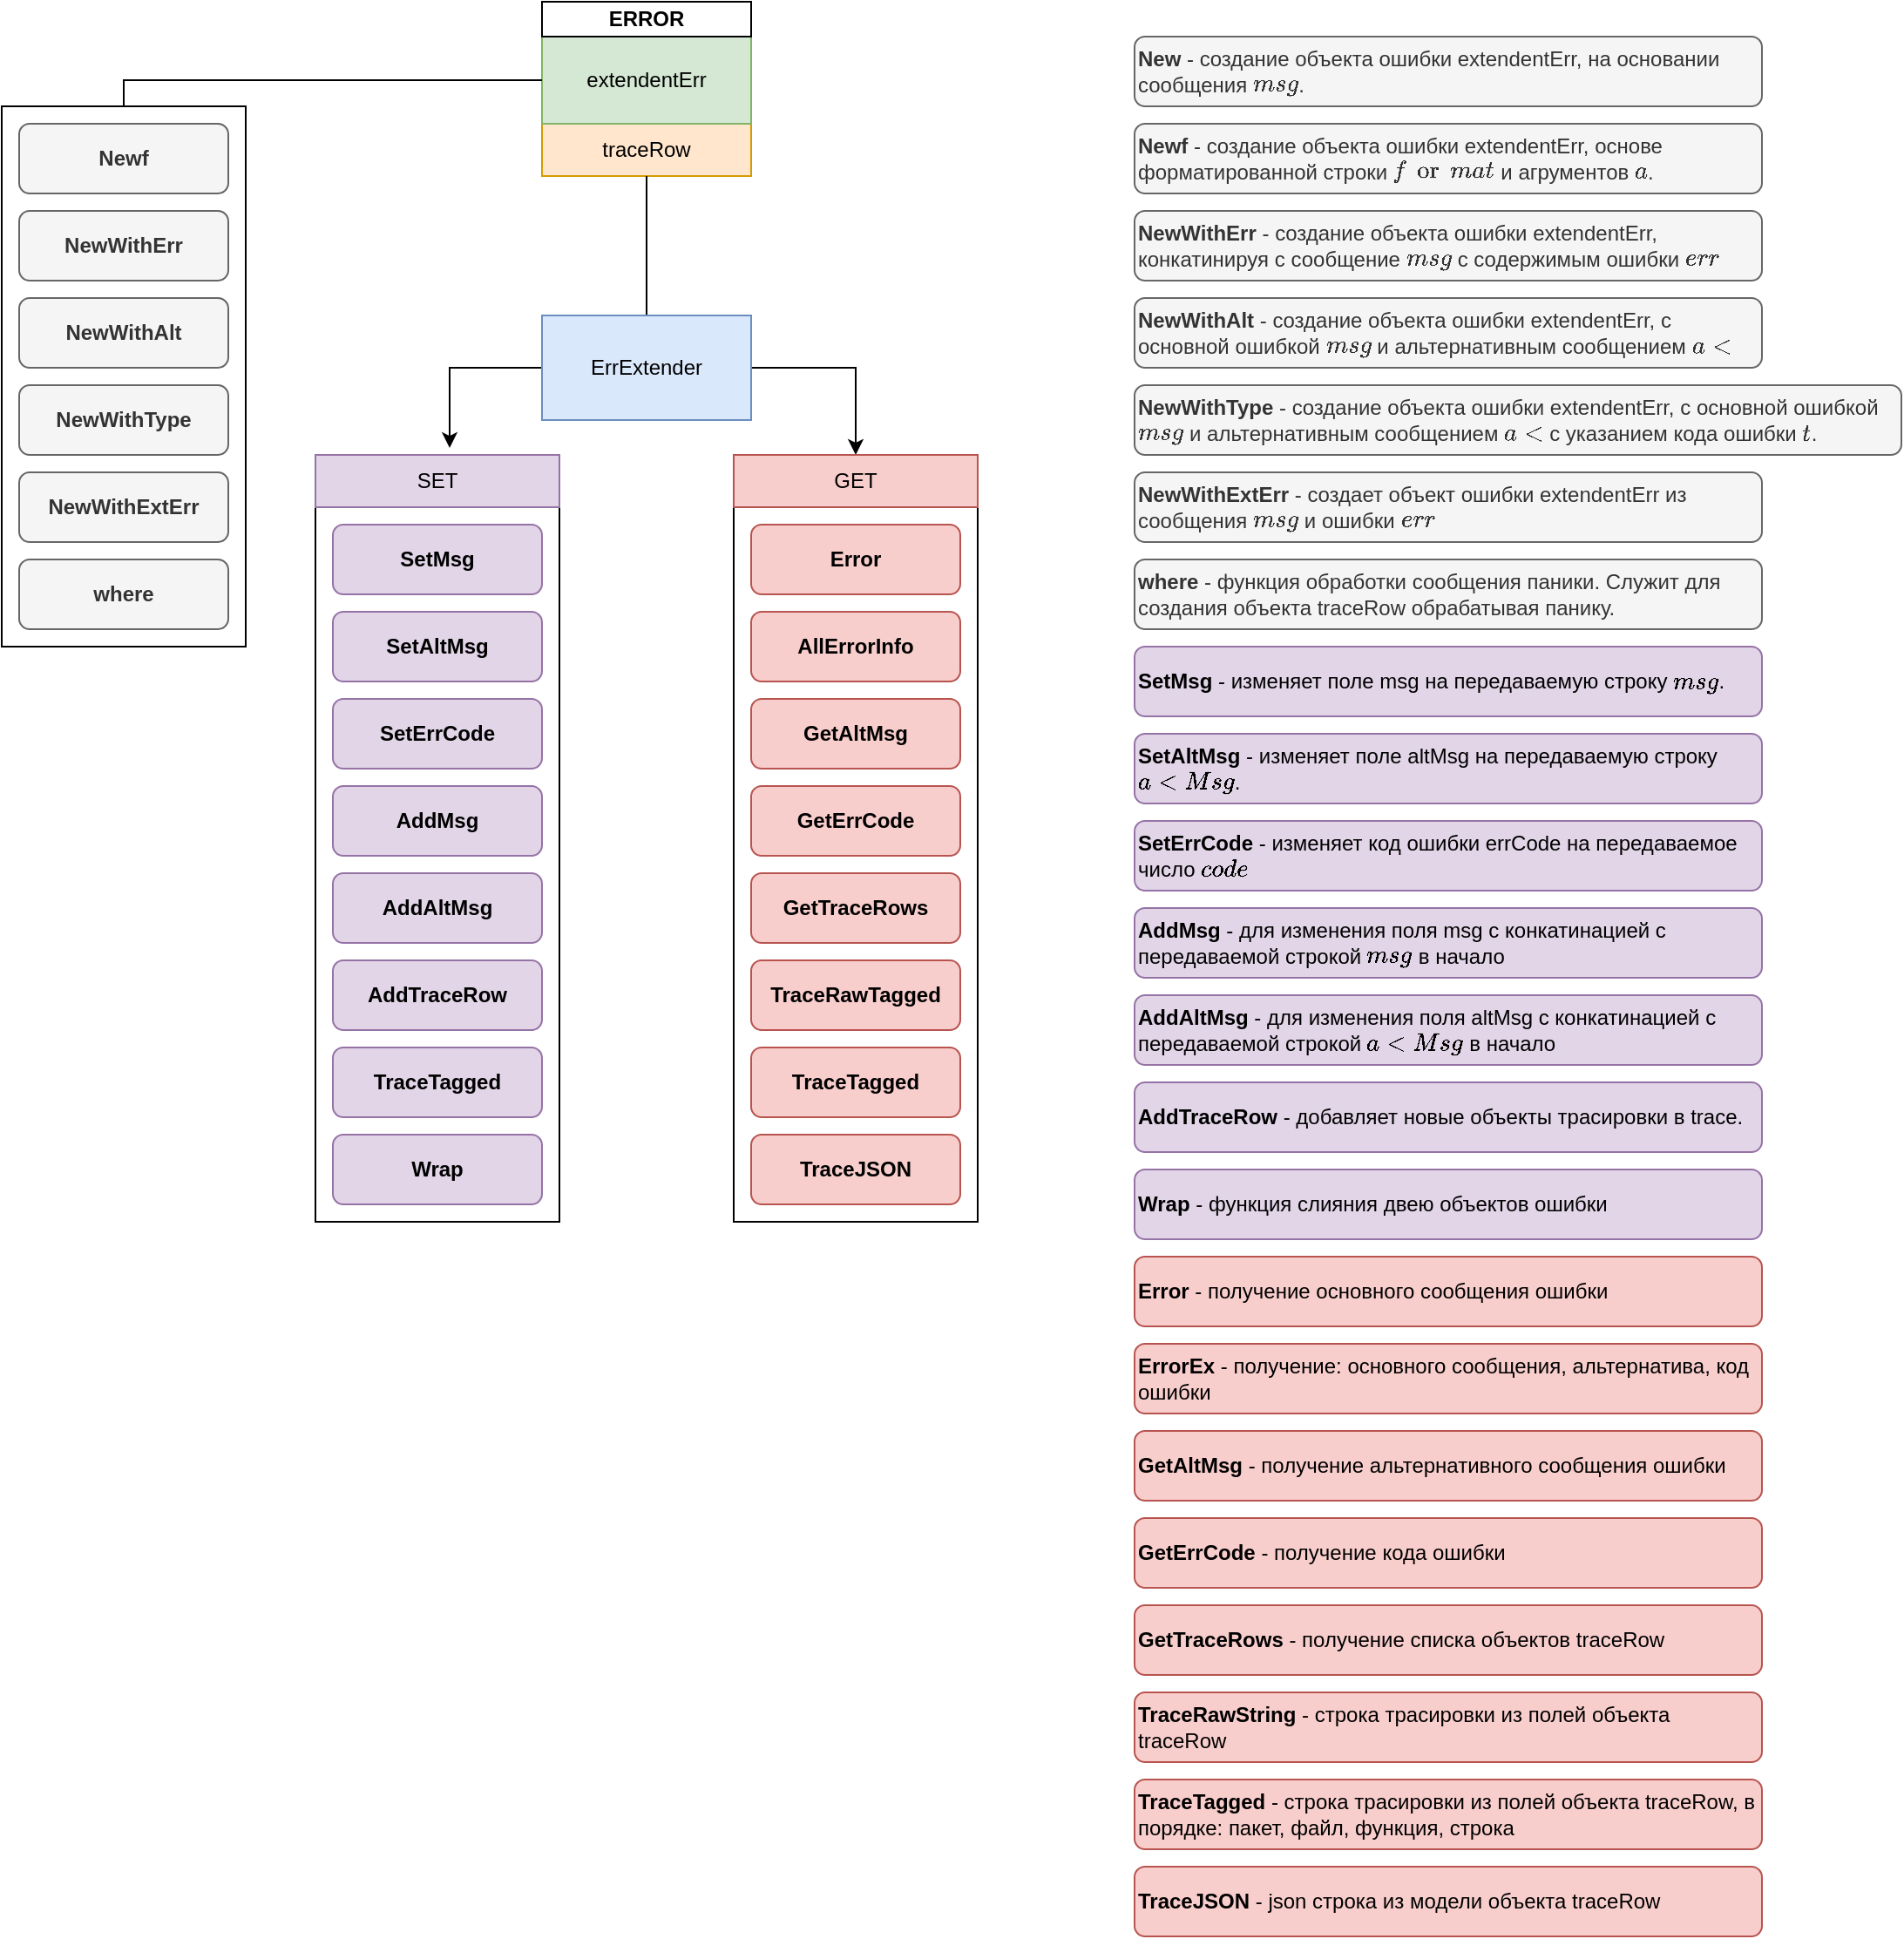 <mxfile version="15.4.0" type="device"><diagram id="gapxTEu8qHLDdO6_Mc4F" name="Page-1"><mxGraphModel dx="1422" dy="855" grid="1" gridSize="10" guides="1" tooltips="1" connect="1" arrows="1" fold="1" page="1" pageScale="1" pageWidth="827" pageHeight="1169" math="0" shadow="0"><root><mxCell id="0"/><mxCell id="1" parent="0"/><mxCell id="B7SBMecG_k90nmLpT5Pq-19" value="" style="rounded=0;whiteSpace=wrap;html=1;" parent="1" vertex="1"><mxGeometry x="450" y="280" width="140" height="440" as="geometry"/></mxCell><mxCell id="B7SBMecG_k90nmLpT5Pq-1" value="" style="rounded=0;whiteSpace=wrap;html=1;" parent="1" vertex="1"><mxGeometry x="210" y="280" width="140" height="440" as="geometry"/></mxCell><mxCell id="B7SBMecG_k90nmLpT5Pq-2" value="" style="rounded=0;whiteSpace=wrap;html=1;" parent="1" vertex="1"><mxGeometry x="340" y="40" width="120" height="80" as="geometry"/></mxCell><mxCell id="B7SBMecG_k90nmLpT5Pq-3" value="traceRow" style="rounded=0;whiteSpace=wrap;html=1;fillColor=#ffe6cc;strokeColor=#d79b00;" parent="1" vertex="1"><mxGeometry x="340" y="90" width="120" height="30" as="geometry"/></mxCell><mxCell id="B7SBMecG_k90nmLpT5Pq-4" style="edgeStyle=orthogonalEdgeStyle;rounded=0;orthogonalLoop=1;jettySize=auto;html=1;entryX=0.5;entryY=1;entryDx=0;entryDy=0;endArrow=none;endFill=0;" parent="1" source="B7SBMecG_k90nmLpT5Pq-6" target="B7SBMecG_k90nmLpT5Pq-2" edge="1"><mxGeometry relative="1" as="geometry"/></mxCell><mxCell id="B7SBMecG_k90nmLpT5Pq-5" style="edgeStyle=orthogonalEdgeStyle;rounded=0;orthogonalLoop=1;jettySize=auto;html=1;entryX=0.55;entryY=-0.133;entryDx=0;entryDy=0;entryPerimeter=0;endArrow=classic;endFill=1;startArrow=none;startFill=0;" parent="1" source="B7SBMecG_k90nmLpT5Pq-6" target="B7SBMecG_k90nmLpT5Pq-14" edge="1"><mxGeometry relative="1" as="geometry"><Array as="points"><mxPoint x="287" y="230"/></Array></mxGeometry></mxCell><mxCell id="B7SBMecG_k90nmLpT5Pq-24" style="edgeStyle=orthogonalEdgeStyle;rounded=0;orthogonalLoop=1;jettySize=auto;html=1;exitX=1;exitY=0.5;exitDx=0;exitDy=0;entryX=0.5;entryY=0;entryDx=0;entryDy=0;" parent="1" source="B7SBMecG_k90nmLpT5Pq-6" target="B7SBMecG_k90nmLpT5Pq-18" edge="1"><mxGeometry relative="1" as="geometry"/></mxCell><mxCell id="B7SBMecG_k90nmLpT5Pq-6" value="ErrExtender" style="rounded=0;whiteSpace=wrap;html=1;fillColor=#dae8fc;strokeColor=#6c8ebf;" parent="1" vertex="1"><mxGeometry x="340" y="200" width="120" height="60" as="geometry"/></mxCell><mxCell id="B7SBMecG_k90nmLpT5Pq-7" value="SetMsg" style="rounded=1;whiteSpace=wrap;html=1;fontStyle=1;fillColor=#e1d5e7;strokeColor=#9673a6;" parent="1" vertex="1"><mxGeometry x="220" y="320" width="120" height="40" as="geometry"/></mxCell><mxCell id="B7SBMecG_k90nmLpT5Pq-8" value="SetAltMsg" style="rounded=1;whiteSpace=wrap;html=1;fontStyle=1;fillColor=#e1d5e7;strokeColor=#9673a6;" parent="1" vertex="1"><mxGeometry x="220" y="370" width="120" height="40" as="geometry"/></mxCell><mxCell id="B7SBMecG_k90nmLpT5Pq-9" value="SetErrCode" style="rounded=1;whiteSpace=wrap;html=1;fontStyle=1;fillColor=#e1d5e7;strokeColor=#9673a6;" parent="1" vertex="1"><mxGeometry x="220" y="420" width="120" height="40" as="geometry"/></mxCell><mxCell id="B7SBMecG_k90nmLpT5Pq-10" value="AddMsg" style="rounded=1;whiteSpace=wrap;html=1;fontStyle=1;fillColor=#e1d5e7;strokeColor=#9673a6;" parent="1" vertex="1"><mxGeometry x="220" y="470" width="120" height="40" as="geometry"/></mxCell><mxCell id="B7SBMecG_k90nmLpT5Pq-11" value="TraceTagged" style="rounded=1;whiteSpace=wrap;html=1;fontStyle=1;fillColor=#e1d5e7;strokeColor=#9673a6;" parent="1" vertex="1"><mxGeometry x="220" y="620" width="120" height="40" as="geometry"/></mxCell><mxCell id="B7SBMecG_k90nmLpT5Pq-12" value="AddAltMsg" style="rounded=1;whiteSpace=wrap;html=1;fontStyle=1;fillColor=#e1d5e7;strokeColor=#9673a6;" parent="1" vertex="1"><mxGeometry x="220" y="520" width="120" height="40" as="geometry"/></mxCell><mxCell id="B7SBMecG_k90nmLpT5Pq-13" value="Wrap" style="rounded=1;whiteSpace=wrap;html=1;fontStyle=1;fillColor=#e1d5e7;strokeColor=#9673a6;" parent="1" vertex="1"><mxGeometry x="220" y="670" width="120" height="40" as="geometry"/></mxCell><mxCell id="B7SBMecG_k90nmLpT5Pq-14" value="SET" style="rounded=0;whiteSpace=wrap;html=1;fillColor=#e1d5e7;strokeColor=#9673a6;" parent="1" vertex="1"><mxGeometry x="210" y="280" width="140" height="30" as="geometry"/></mxCell><mxCell id="B7SBMecG_k90nmLpT5Pq-15" value="&lt;span&gt;extendentErr&lt;/span&gt;" style="rounded=0;whiteSpace=wrap;html=1;fillColor=#d5e8d4;strokeColor=#82b366;" parent="1" vertex="1"><mxGeometry x="340" y="40" width="120" height="50" as="geometry"/></mxCell><mxCell id="B7SBMecG_k90nmLpT5Pq-28" style="edgeStyle=orthogonalEdgeStyle;rounded=0;orthogonalLoop=1;jettySize=auto;html=1;entryX=0;entryY=0.5;entryDx=0;entryDy=0;startArrow=none;startFill=0;endArrow=none;endFill=0;" parent="1" source="B7SBMecG_k90nmLpT5Pq-16" target="B7SBMecG_k90nmLpT5Pq-15" edge="1"><mxGeometry relative="1" as="geometry"><Array as="points"><mxPoint x="100" y="65"/></Array></mxGeometry></mxCell><mxCell id="B7SBMecG_k90nmLpT5Pq-16" value="" style="rounded=0;whiteSpace=wrap;html=1;" parent="1" vertex="1"><mxGeometry x="30" y="80" width="140" height="310" as="geometry"/></mxCell><mxCell id="B7SBMecG_k90nmLpT5Pq-18" value="GET" style="rounded=0;whiteSpace=wrap;html=1;fillColor=#f8cecc;strokeColor=#b85450;" parent="1" vertex="1"><mxGeometry x="450" y="280" width="140" height="30" as="geometry"/></mxCell><mxCell id="B7SBMecG_k90nmLpT5Pq-20" value="Error" style="rounded=1;whiteSpace=wrap;html=1;fontStyle=1;fillColor=#f8cecc;strokeColor=#b85450;" parent="1" vertex="1"><mxGeometry x="460" y="320" width="120" height="40" as="geometry"/></mxCell><mxCell id="B7SBMecG_k90nmLpT5Pq-21" value="GetAltMsg" style="rounded=1;whiteSpace=wrap;html=1;fontStyle=1;fillColor=#f8cecc;strokeColor=#b85450;" parent="1" vertex="1"><mxGeometry x="460" y="420" width="120" height="40" as="geometry"/></mxCell><mxCell id="B7SBMecG_k90nmLpT5Pq-22" value="GetErrCode" style="rounded=1;whiteSpace=wrap;html=1;fontStyle=1;fillColor=#f8cecc;strokeColor=#b85450;" parent="1" vertex="1"><mxGeometry x="460" y="470" width="120" height="40" as="geometry"/></mxCell><mxCell id="B7SBMecG_k90nmLpT5Pq-23" value="GetTraceRows" style="rounded=1;whiteSpace=wrap;html=1;fontStyle=1;fillColor=#f8cecc;strokeColor=#b85450;" parent="1" vertex="1"><mxGeometry x="460" y="520" width="120" height="40" as="geometry"/></mxCell><mxCell id="B7SBMecG_k90nmLpT5Pq-25" value="&lt;b&gt;Newf&lt;/b&gt;" style="rounded=1;whiteSpace=wrap;html=1;fillColor=#f5f5f5;strokeColor=#666666;fontColor=#333333;" parent="1" vertex="1"><mxGeometry x="40" y="90" width="120" height="40" as="geometry"/></mxCell><mxCell id="B7SBMecG_k90nmLpT5Pq-26" value="NewWithErr" style="rounded=1;whiteSpace=wrap;html=1;fontStyle=1;fillColor=#f5f5f5;strokeColor=#666666;fontColor=#333333;" parent="1" vertex="1"><mxGeometry x="40" y="140" width="120" height="40" as="geometry"/></mxCell><mxCell id="B7SBMecG_k90nmLpT5Pq-27" value="NewWithAlt" style="rounded=1;whiteSpace=wrap;html=1;fontStyle=1;fillColor=#f5f5f5;strokeColor=#666666;fontColor=#333333;" parent="1" vertex="1"><mxGeometry x="40" y="190" width="120" height="40" as="geometry"/></mxCell><mxCell id="B7SBMecG_k90nmLpT5Pq-29" value="NewWithType" style="rounded=1;whiteSpace=wrap;html=1;fontStyle=1;fillColor=#f5f5f5;strokeColor=#666666;fontColor=#333333;" parent="1" vertex="1"><mxGeometry x="40" y="240" width="120" height="40" as="geometry"/></mxCell><mxCell id="B7SBMecG_k90nmLpT5Pq-30" value="NewWithExtErr" style="rounded=1;whiteSpace=wrap;html=1;fontStyle=1;fillColor=#f5f5f5;strokeColor=#666666;fontColor=#333333;" parent="1" vertex="1"><mxGeometry x="40" y="290" width="120" height="40" as="geometry"/></mxCell><mxCell id="B7SBMecG_k90nmLpT5Pq-33" value="where" style="rounded=1;whiteSpace=wrap;html=1;fontStyle=1;fillColor=#f5f5f5;strokeColor=#666666;fontColor=#333333;" parent="1" vertex="1"><mxGeometry x="40" y="340" width="120" height="40" as="geometry"/></mxCell><mxCell id="B7SBMecG_k90nmLpT5Pq-34" value="&lt;b&gt;Newf &lt;/b&gt;- cоздание объекта ошибки&amp;nbsp;extendentErr, основе форматированной строки `format` и агрументов `a`." style="rounded=1;whiteSpace=wrap;html=1;align=left;fillColor=#f5f5f5;strokeColor=#666666;fontColor=#333333;" parent="1" vertex="1"><mxGeometry x="680" y="90" width="360" height="40" as="geometry"/></mxCell><mxCell id="B7SBMecG_k90nmLpT5Pq-35" value="NewWithErr &lt;span style=&quot;font-weight: normal&quot;&gt;- cоздание объекта ошибки&amp;nbsp;&lt;/span&gt;&lt;span style=&quot;font-weight: 400&quot;&gt;extendentErr, конкатинируя с сообщение `msg` с содержимым ошибки `err`&lt;/span&gt;" style="rounded=1;whiteSpace=wrap;html=1;fontStyle=1;align=left;fillColor=#f5f5f5;strokeColor=#666666;fontColor=#333333;" parent="1" vertex="1"><mxGeometry x="680" y="140" width="360" height="40" as="geometry"/></mxCell><mxCell id="B7SBMecG_k90nmLpT5Pq-36" value="NewWithAlt &lt;span style=&quot;font-weight: normal&quot;&gt;-&lt;/span&gt;&amp;nbsp;&lt;span style=&quot;font-weight: normal&quot;&gt;cоздание объекта ошибки&amp;nbsp;&lt;/span&gt;&lt;span style=&quot;font-weight: 400&quot;&gt;extendentErr, с основной ошибкой `msg` и альтернативным сообщением `alt`&lt;/span&gt;" style="rounded=1;whiteSpace=wrap;html=1;fontStyle=1;align=left;fillColor=#f5f5f5;strokeColor=#666666;fontColor=#333333;" parent="1" vertex="1"><mxGeometry x="680" y="190" width="360" height="40" as="geometry"/></mxCell><mxCell id="B7SBMecG_k90nmLpT5Pq-37" value="NewWithType &lt;span style=&quot;font-weight: normal&quot;&gt;-&amp;nbsp;&lt;/span&gt;&lt;span style=&quot;font-weight: normal&quot;&gt;cоздание объекта ошибки&amp;nbsp;&lt;/span&gt;&lt;span style=&quot;font-weight: 400&quot;&gt;extendentErr,&amp;nbsp;&lt;/span&gt;&lt;span style=&quot;font-weight: 400&quot;&gt;с основной ошибкой `msg` и альтернативным сообщением `alt` с указанием кода ошибки `t`.&lt;/span&gt;" style="rounded=1;whiteSpace=wrap;html=1;fontStyle=1;align=left;fillColor=#f5f5f5;strokeColor=#666666;fontColor=#333333;" parent="1" vertex="1"><mxGeometry x="680" y="240" width="440" height="40" as="geometry"/></mxCell><mxCell id="B7SBMecG_k90nmLpT5Pq-38" value="NewWithExtErr &lt;span style=&quot;font-weight: normal&quot;&gt;- c&lt;/span&gt;&lt;span style=&quot;font-weight: 400&quot;&gt;оздает объект ошибки extendentErr из сообщения `msg` и ошибки `err`&lt;/span&gt;" style="rounded=1;whiteSpace=wrap;html=1;fontStyle=1;align=left;fillColor=#f5f5f5;strokeColor=#666666;fontColor=#333333;" parent="1" vertex="1"><mxGeometry x="680" y="290" width="360" height="40" as="geometry"/></mxCell><mxCell id="B7SBMecG_k90nmLpT5Pq-39" value="where &lt;span style=&quot;font-weight: 400&quot;&gt;- функция обработки сообщения паники. Служит для создания объекта traceRow обрабатывая панику.&lt;/span&gt;" style="rounded=1;whiteSpace=wrap;html=1;fontStyle=1;align=left;fillColor=#f5f5f5;strokeColor=#666666;fontColor=#333333;" parent="1" vertex="1"><mxGeometry x="680" y="340" width="360" height="40" as="geometry"/></mxCell><mxCell id="B7SBMecG_k90nmLpT5Pq-40" value="SetMsg &lt;span style=&quot;font-weight: normal&quot;&gt;- изменяет поле msg на передаваемую строку `msg`.&amp;nbsp;&lt;/span&gt;" style="rounded=1;whiteSpace=wrap;html=1;fontStyle=1;fillColor=#e1d5e7;strokeColor=#9673a6;align=left;" parent="1" vertex="1"><mxGeometry x="680" y="390" width="360" height="40" as="geometry"/></mxCell><mxCell id="B7SBMecG_k90nmLpT5Pq-41" value="SetAltMsg&amp;nbsp;&lt;span style=&quot;font-weight: 400&quot;&gt;-&amp;nbsp;&lt;/span&gt;&lt;span style=&quot;font-weight: 400&quot;&gt;изменяет поле&lt;/span&gt;&lt;span style=&quot;font-weight: 400&quot;&gt;&amp;nbsp;altMsg на передаваемую строку `altMsg`.&lt;/span&gt;" style="rounded=1;whiteSpace=wrap;html=1;fontStyle=1;fillColor=#e1d5e7;strokeColor=#9673a6;align=left;" parent="1" vertex="1"><mxGeometry x="680" y="440" width="360" height="40" as="geometry"/></mxCell><mxCell id="B7SBMecG_k90nmLpT5Pq-42" value="SetErrCode &lt;span style=&quot;font-weight: normal&quot;&gt;-&amp;nbsp;&lt;/span&gt;&lt;span style=&quot;font-weight: 400&quot;&gt;изменяет код&lt;/span&gt;&lt;span style=&quot;font-weight: normal&quot;&gt;&amp;nbsp;ошибки errCode на передаваемое число `code`&lt;/span&gt;" style="rounded=1;whiteSpace=wrap;html=1;fontStyle=1;fillColor=#e1d5e7;strokeColor=#9673a6;align=left;" parent="1" vertex="1"><mxGeometry x="680" y="490" width="360" height="40" as="geometry"/></mxCell><mxCell id="B7SBMecG_k90nmLpT5Pq-43" value="AddMsg &lt;span style=&quot;font-weight: normal&quot;&gt;- для изменения поля msg с конкатинацией с передаваемой строкой `msg` в начало&lt;/span&gt;" style="rounded=1;whiteSpace=wrap;html=1;fontStyle=1;fillColor=#e1d5e7;strokeColor=#9673a6;align=left;" parent="1" vertex="1"><mxGeometry x="680" y="540" width="360" height="40" as="geometry"/></mxCell><mxCell id="B7SBMecG_k90nmLpT5Pq-44" value="TraceTagged&lt;span style=&quot;font-weight: normal&quot;&gt;&amp;nbsp;- строка трасировки из полей объекта traceRow, в порядке: пакет, файл, функция, строка&amp;nbsp;&lt;/span&gt;" style="rounded=1;whiteSpace=wrap;html=1;fontStyle=1;fillColor=#f8cecc;strokeColor=#b85450;align=left;" parent="1" vertex="1"><mxGeometry x="680" y="1040" width="360" height="40" as="geometry"/></mxCell><mxCell id="B7SBMecG_k90nmLpT5Pq-45" value="TraceJSON &lt;span style=&quot;font-weight: normal&quot;&gt;- json строка из модели объекта traceRow&lt;/span&gt;" style="rounded=1;whiteSpace=wrap;html=1;fontStyle=1;fillColor=#f8cecc;strokeColor=#b85450;align=left;" parent="1" vertex="1"><mxGeometry x="680" y="1090" width="360" height="40" as="geometry"/></mxCell><mxCell id="B7SBMecG_k90nmLpT5Pq-46" value="Wrap &lt;span style=&quot;font-weight: normal&quot;&gt;- функция слияния двею объектов ошибки&lt;/span&gt;" style="rounded=1;whiteSpace=wrap;html=1;fontStyle=1;fillColor=#e1d5e7;strokeColor=#9673a6;align=left;" parent="1" vertex="1"><mxGeometry x="680" y="690" width="360" height="40" as="geometry"/></mxCell><mxCell id="B7SBMecG_k90nmLpT5Pq-47" value="Error&lt;span style=&quot;font-weight: normal&quot;&gt;&amp;nbsp;- получение основного сообщения ошибки&lt;/span&gt;" style="rounded=1;whiteSpace=wrap;html=1;fontStyle=1;fillColor=#f8cecc;strokeColor=#b85450;align=left;" parent="1" vertex="1"><mxGeometry x="680" y="740" width="360" height="40" as="geometry"/></mxCell><mxCell id="B7SBMecG_k90nmLpT5Pq-48" value="GetAltMsg &lt;span style=&quot;font-weight: normal&quot;&gt;- получение альтернативного сообщения ошибки&lt;/span&gt;" style="rounded=1;whiteSpace=wrap;html=1;fontStyle=1;fillColor=#f8cecc;strokeColor=#b85450;align=left;" parent="1" vertex="1"><mxGeometry x="680" y="840" width="360" height="40" as="geometry"/></mxCell><mxCell id="B7SBMecG_k90nmLpT5Pq-49" value="GetErrCode &lt;span style=&quot;font-weight: normal&quot;&gt;- получение кода ошибки&lt;/span&gt;" style="rounded=1;whiteSpace=wrap;html=1;fontStyle=1;fillColor=#f8cecc;strokeColor=#b85450;align=left;" parent="1" vertex="1"><mxGeometry x="680" y="890" width="360" height="40" as="geometry"/></mxCell><mxCell id="B7SBMecG_k90nmLpT5Pq-50" value="GetTraceRows&lt;span style=&quot;font-weight: normal&quot;&gt;&amp;nbsp;- получение списка объектов traceRow&lt;/span&gt;" style="rounded=1;whiteSpace=wrap;html=1;fontStyle=1;fillColor=#f8cecc;strokeColor=#b85450;align=left;" parent="1" vertex="1"><mxGeometry x="680" y="940" width="360" height="40" as="geometry"/></mxCell><mxCell id="B7SBMecG_k90nmLpT5Pq-52" value="&lt;b&gt;New&amp;nbsp;&lt;/b&gt;- cоздание объекта ошибки&amp;nbsp;extendentErr, на основании сообщения `msg`." style="rounded=1;whiteSpace=wrap;html=1;align=left;fillColor=#f5f5f5;strokeColor=#666666;fontColor=#333333;" parent="1" vertex="1"><mxGeometry x="680" y="40" width="360" height="40" as="geometry"/></mxCell><mxCell id="B7SBMecG_k90nmLpT5Pq-54" value="AddTraceRow" style="rounded=1;whiteSpace=wrap;html=1;fontStyle=1;fillColor=#e1d5e7;strokeColor=#9673a6;" parent="1" vertex="1"><mxGeometry x="220" y="570" width="120" height="40" as="geometry"/></mxCell><mxCell id="B7SBMecG_k90nmLpT5Pq-55" value="TraceRawString&lt;span style=&quot;font-weight: normal&quot;&gt;&amp;nbsp;- строка трасировки из полей объекта traceRow&lt;/span&gt;" style="rounded=1;whiteSpace=wrap;html=1;fontStyle=1;fillColor=#f8cecc;strokeColor=#b85450;align=left;" parent="1" vertex="1"><mxGeometry x="680" y="990" width="360" height="40" as="geometry"/></mxCell><mxCell id="B7SBMecG_k90nmLpT5Pq-56" value="TraceRawTagged" style="rounded=1;whiteSpace=wrap;html=1;fontStyle=1;fillColor=#f8cecc;strokeColor=#b85450;" parent="1" vertex="1"><mxGeometry x="460" y="570" width="120" height="40" as="geometry"/></mxCell><mxCell id="B7SBMecG_k90nmLpT5Pq-57" value="TraceTagged" style="rounded=1;whiteSpace=wrap;html=1;fontStyle=1;fillColor=#f8cecc;strokeColor=#b85450;" parent="1" vertex="1"><mxGeometry x="460" y="620" width="120" height="40" as="geometry"/></mxCell><mxCell id="B7SBMecG_k90nmLpT5Pq-58" value="TraceJSON" style="rounded=1;whiteSpace=wrap;html=1;fontStyle=1;fillColor=#f8cecc;strokeColor=#b85450;" parent="1" vertex="1"><mxGeometry x="460" y="670" width="120" height="40" as="geometry"/></mxCell><mxCell id="B7SBMecG_k90nmLpT5Pq-59" value="AddAltMsg &lt;span style=&quot;font-weight: normal&quot;&gt;- для изменения поля altMsg с конкатинацией с передаваемой строкой `altMsg` в начало&lt;/span&gt;" style="rounded=1;whiteSpace=wrap;html=1;fontStyle=1;fillColor=#e1d5e7;strokeColor=#9673a6;align=left;" parent="1" vertex="1"><mxGeometry x="680" y="590" width="360" height="40" as="geometry"/></mxCell><mxCell id="B7SBMecG_k90nmLpT5Pq-60" value="AddTraceRow&lt;span style=&quot;font-weight: normal&quot;&gt;&amp;nbsp;- добавляет новые объекты трасировки в trace.&amp;nbsp;&lt;/span&gt;" style="rounded=1;whiteSpace=wrap;html=1;fontStyle=1;fillColor=#e1d5e7;strokeColor=#9673a6;align=left;" parent="1" vertex="1"><mxGeometry x="680" y="640" width="360" height="40" as="geometry"/></mxCell><mxCell id="WMoXEq-7BU1bFxPCxVZ2-1" value="ERROR" style="rounded=0;whiteSpace=wrap;html=1;fontStyle=1" parent="1" vertex="1"><mxGeometry x="340" y="20" width="120" height="20" as="geometry"/></mxCell><mxCell id="6mNvmxRNgYEUL_JDyvwV-1" value="AllErrorInfo" style="rounded=1;whiteSpace=wrap;html=1;fontStyle=1;fillColor=#f8cecc;strokeColor=#b85450;" vertex="1" parent="1"><mxGeometry x="460" y="370" width="120" height="40" as="geometry"/></mxCell><mxCell id="6mNvmxRNgYEUL_JDyvwV-2" value="ErrorEx&lt;span style=&quot;font-weight: normal&quot;&gt;&amp;nbsp;- получение: основного сообщения, альтернатива, код ошибки&lt;/span&gt;" style="rounded=1;whiteSpace=wrap;html=1;fontStyle=1;fillColor=#f8cecc;strokeColor=#b85450;align=left;" vertex="1" parent="1"><mxGeometry x="680" y="790" width="360" height="40" as="geometry"/></mxCell></root></mxGraphModel></diagram></mxfile>